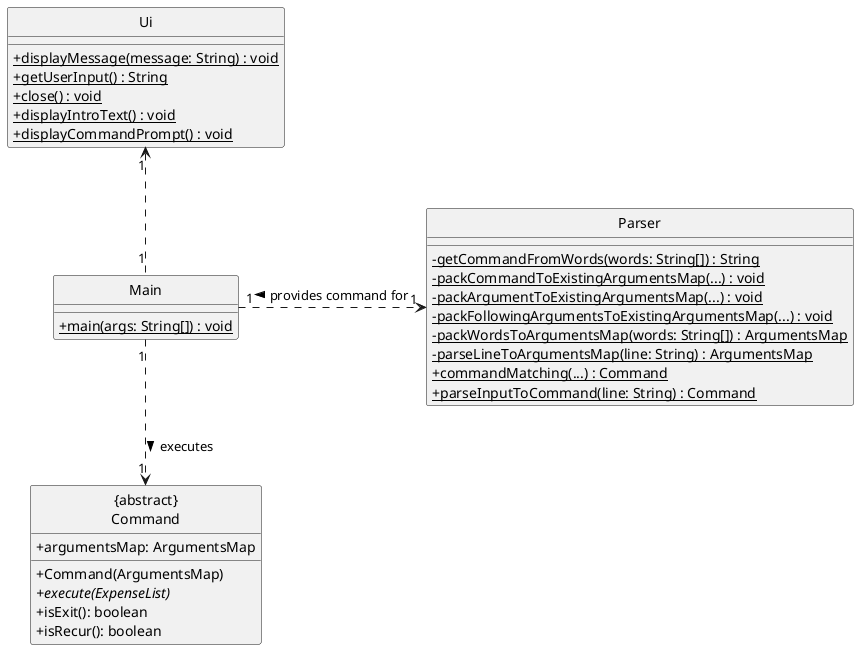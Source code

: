 @startuml
skinparam classAttributeIconSize 0
hide circle

class Ui {
    +displayMessage(message: String) {static} : void
    +getUserInput() {static} : String
    +close() {static} : void
    +displayIntroText() {static} : void
    +displayCommandPrompt() {static} : void
}

class Main {
    +main(args: String[]) {static} : void
}

class Parser {
    -getCommandFromWords(words: String[]) {static} : String
    -packCommandToExistingArgumentsMap(...) {static} : void
    -packArgumentToExistingArgumentsMap(...) {static} : void
    -packFollowingArgumentsToExistingArgumentsMap(...) {static} : void
    -packWordsToArgumentsMap(words: String[]) {static} : ArgumentsMap
    -parseLineToArgumentsMap(line: String) {static} : ArgumentsMap
    +commandMatching(...) {static} : Command
    +parseInputToCommand(line: String) {static} : Command
}

class "{abstract}\nCommand" {
    +argumentsMap: ArgumentsMap
    +Command(ArgumentsMap)
    +execute(ExpenseList) {abstract}
    +isExit(): boolean
    +isRecur(): boolean
}


Main "1" .up.> "1" Ui
Main "1" .right.> "1" Parser : < provides command for
Main "1" .down.> "1" "{abstract}\nCommand" : executes >
@enduml